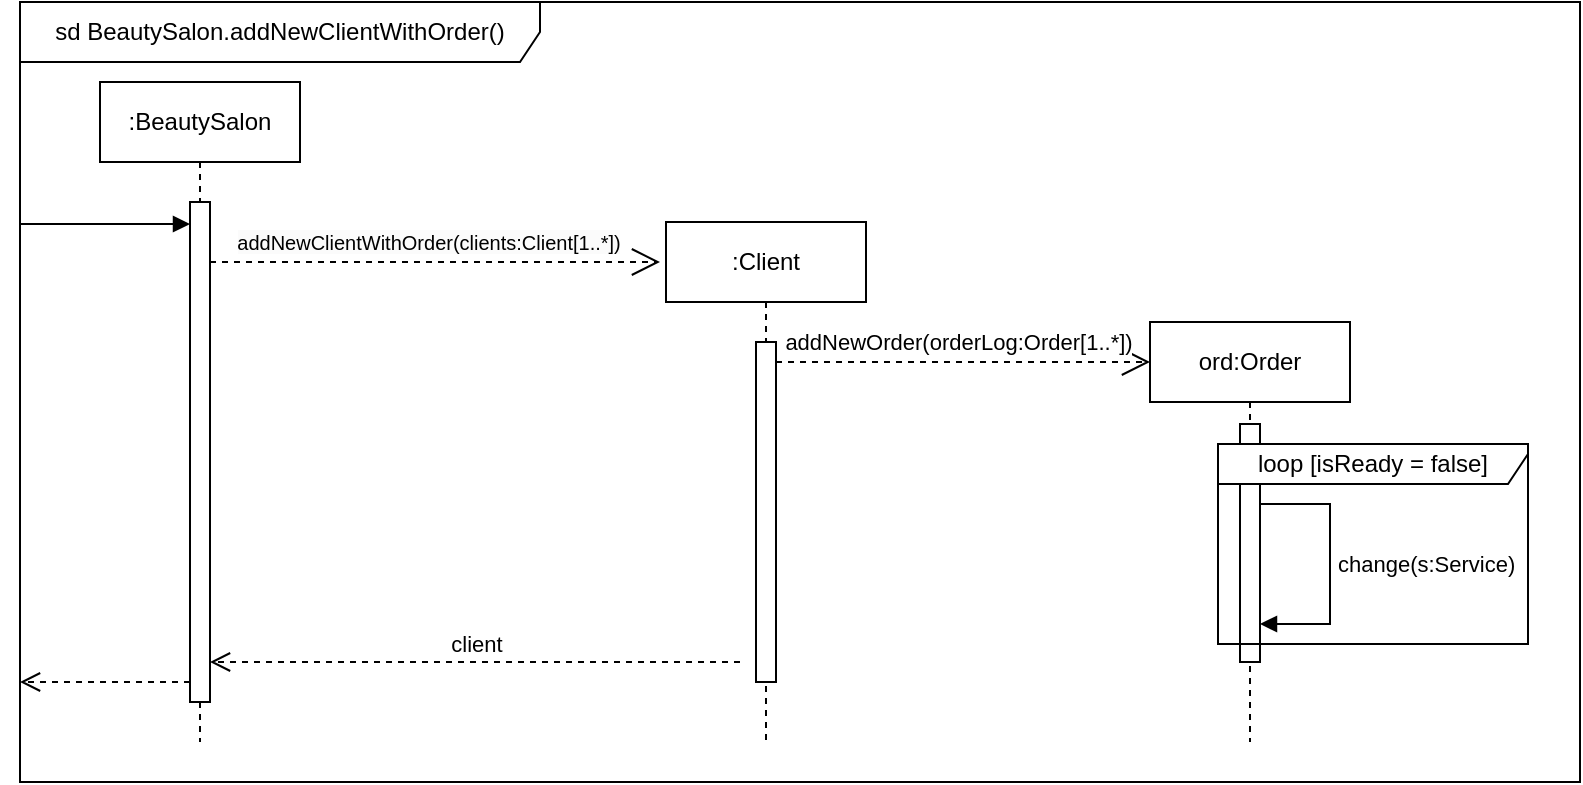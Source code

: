 <mxfile version="22.0.8" type="github">
  <diagram name="Страница — 1" id="T8kGE10amlnnFg_iXfAe">
    <mxGraphModel dx="908" dy="554" grid="1" gridSize="10" guides="1" tooltips="1" connect="1" arrows="1" fold="1" page="1" pageScale="1" pageWidth="827" pageHeight="1169" math="0" shadow="0">
      <root>
        <mxCell id="0" />
        <mxCell id="1" parent="0" />
        <mxCell id="DDndBa3pNJd_T9fPR2jt-14" value="sd BeautySalon.&lt;span style=&quot;border-color: var(--border-color); text-align: left;&quot;&gt;addNewClientWithOrder&lt;/span&gt;()" style="shape=umlFrame;whiteSpace=wrap;html=1;pointerEvents=0;width=260;height=30;" parent="1" vertex="1">
          <mxGeometry x="10" y="190" width="780" height="390" as="geometry" />
        </mxCell>
        <mxCell id="DDndBa3pNJd_T9fPR2jt-15" value=":BeautySalon" style="shape=umlLifeline;perimeter=lifelinePerimeter;whiteSpace=wrap;html=1;container=1;dropTarget=0;collapsible=0;recursiveResize=0;outlineConnect=0;portConstraint=eastwest;newEdgeStyle={&quot;curved&quot;:0,&quot;rounded&quot;:0};" parent="1" vertex="1">
          <mxGeometry x="50" y="230" width="100" height="330" as="geometry" />
        </mxCell>
        <mxCell id="DDndBa3pNJd_T9fPR2jt-18" value="" style="html=1;points=[[0,0,0,0,5],[0,1,0,0,-5],[1,0,0,0,5],[1,1,0,0,-5]];perimeter=orthogonalPerimeter;outlineConnect=0;targetShapes=umlLifeline;portConstraint=eastwest;newEdgeStyle={&quot;curved&quot;:0,&quot;rounded&quot;:0};" parent="DDndBa3pNJd_T9fPR2jt-15" vertex="1">
          <mxGeometry x="45" y="60" width="10" height="250" as="geometry" />
        </mxCell>
        <mxCell id="DDndBa3pNJd_T9fPR2jt-17" value="ord:Order" style="shape=umlLifeline;perimeter=lifelinePerimeter;whiteSpace=wrap;html=1;container=1;dropTarget=0;collapsible=0;recursiveResize=0;outlineConnect=0;portConstraint=eastwest;newEdgeStyle={&quot;curved&quot;:0,&quot;rounded&quot;:0};" parent="1" vertex="1">
          <mxGeometry x="575" y="350" width="100" height="210" as="geometry" />
        </mxCell>
        <mxCell id="DDndBa3pNJd_T9fPR2jt-30" value="" style="html=1;points=[[0,0,0,0,5],[0,1,0,0,-5],[1,0,0,0,5],[1,1,0,0,-5]];perimeter=orthogonalPerimeter;outlineConnect=0;targetShapes=umlLifeline;portConstraint=eastwest;newEdgeStyle={&quot;curved&quot;:0,&quot;rounded&quot;:0};" parent="DDndBa3pNJd_T9fPR2jt-17" vertex="1">
          <mxGeometry x="45" y="51" width="10" height="119" as="geometry" />
        </mxCell>
        <mxCell id="DDndBa3pNJd_T9fPR2jt-35" value="change(s:Service)" style="html=1;align=left;spacingLeft=2;endArrow=block;rounded=0;edgeStyle=orthogonalEdgeStyle;curved=0;rounded=0;" parent="DDndBa3pNJd_T9fPR2jt-17" edge="1">
          <mxGeometry relative="1" as="geometry">
            <mxPoint x="55" y="91" as="sourcePoint" />
            <Array as="points">
              <mxPoint x="90" y="91" />
              <mxPoint x="90" y="151" />
            </Array>
            <mxPoint x="55" y="151" as="targetPoint" />
            <mxPoint as="offset" />
          </mxGeometry>
        </mxCell>
        <mxCell id="DDndBa3pNJd_T9fPR2jt-26" value=":Client" style="shape=umlLifeline;perimeter=lifelinePerimeter;whiteSpace=wrap;html=1;container=1;dropTarget=0;collapsible=0;recursiveResize=0;outlineConnect=0;portConstraint=eastwest;newEdgeStyle={&quot;curved&quot;:0,&quot;rounded&quot;:0};" parent="1" vertex="1">
          <mxGeometry x="333" y="300" width="100" height="260" as="geometry" />
        </mxCell>
        <mxCell id="DDndBa3pNJd_T9fPR2jt-27" value="" style="html=1;points=[[0,0,0,0,5],[0,1,0,0,-5],[1,0,0,0,5],[1,1,0,0,-5]];perimeter=orthogonalPerimeter;outlineConnect=0;targetShapes=umlLifeline;portConstraint=eastwest;newEdgeStyle={&quot;curved&quot;:0,&quot;rounded&quot;:0};" parent="DDndBa3pNJd_T9fPR2jt-26" vertex="1">
          <mxGeometry x="45" y="60" width="10" height="170" as="geometry" />
        </mxCell>
        <mxCell id="DDndBa3pNJd_T9fPR2jt-36" value="loop [isReady = false]" style="shape=umlFrame;whiteSpace=wrap;html=1;pointerEvents=0;width=160;height=20;" parent="1" vertex="1">
          <mxGeometry x="609" y="411" width="155" height="100" as="geometry" />
        </mxCell>
        <mxCell id="DDndBa3pNJd_T9fPR2jt-41" value="addNewOrder(orderLog:Order[1..*])" style="endArrow=open;endSize=12;dashed=1;html=1;rounded=0;" parent="1" source="DDndBa3pNJd_T9fPR2jt-27" edge="1">
          <mxGeometry x="-0.03" y="10" width="160" relative="1" as="geometry">
            <mxPoint x="477" y="370" as="sourcePoint" />
            <mxPoint x="575" y="370" as="targetPoint" />
            <mxPoint as="offset" />
          </mxGeometry>
        </mxCell>
        <mxCell id="DDndBa3pNJd_T9fPR2jt-44" value="&lt;span style=&quot;border-color: var(--border-color); text-align: left; background-color: rgb(251, 251, 251);&quot;&gt;&lt;font style=&quot;font-size: 10px;&quot;&gt;addNewClientWithOrder(clients:Client[1..*])&lt;/font&gt;&lt;/span&gt;" style="endArrow=open;endSize=12;dashed=1;html=1;rounded=0;" parent="1" source="DDndBa3pNJd_T9fPR2jt-18" edge="1">
          <mxGeometry x="-0.032" y="10" width="160" relative="1" as="geometry">
            <mxPoint x="264" y="320" as="sourcePoint" />
            <mxPoint x="330" y="320" as="targetPoint" />
            <mxPoint as="offset" />
          </mxGeometry>
        </mxCell>
        <mxCell id="DDndBa3pNJd_T9fPR2jt-53" value="" style="endArrow=block;endFill=1;html=1;edgeStyle=orthogonalEdgeStyle;align=left;verticalAlign=top;rounded=0;" parent="1" target="DDndBa3pNJd_T9fPR2jt-18" edge="1">
          <mxGeometry x="-1" relative="1" as="geometry">
            <mxPoint x="10" y="301" as="sourcePoint" />
            <mxPoint x="90" y="300" as="targetPoint" />
            <Array as="points">
              <mxPoint x="20" y="301" />
              <mxPoint x="20" y="301" />
            </Array>
          </mxGeometry>
        </mxCell>
        <mxCell id="DDndBa3pNJd_T9fPR2jt-56" value="" style="html=1;verticalAlign=bottom;endArrow=open;dashed=1;endSize=8;curved=0;rounded=0;" parent="1" edge="1">
          <mxGeometry relative="1" as="geometry">
            <mxPoint x="95" y="530" as="sourcePoint" />
            <mxPoint x="10" y="530" as="targetPoint" />
            <Array as="points">
              <mxPoint x="50" y="530" />
            </Array>
          </mxGeometry>
        </mxCell>
        <mxCell id="DDndBa3pNJd_T9fPR2jt-61" value="client" style="html=1;verticalAlign=bottom;endArrow=open;dashed=1;endSize=8;curved=0;rounded=0;" parent="1" edge="1" target="DDndBa3pNJd_T9fPR2jt-18">
          <mxGeometry relative="1" as="geometry">
            <mxPoint x="370" y="520" as="sourcePoint" />
            <mxPoint x="180" y="520" as="targetPoint" />
          </mxGeometry>
        </mxCell>
      </root>
    </mxGraphModel>
  </diagram>
</mxfile>

